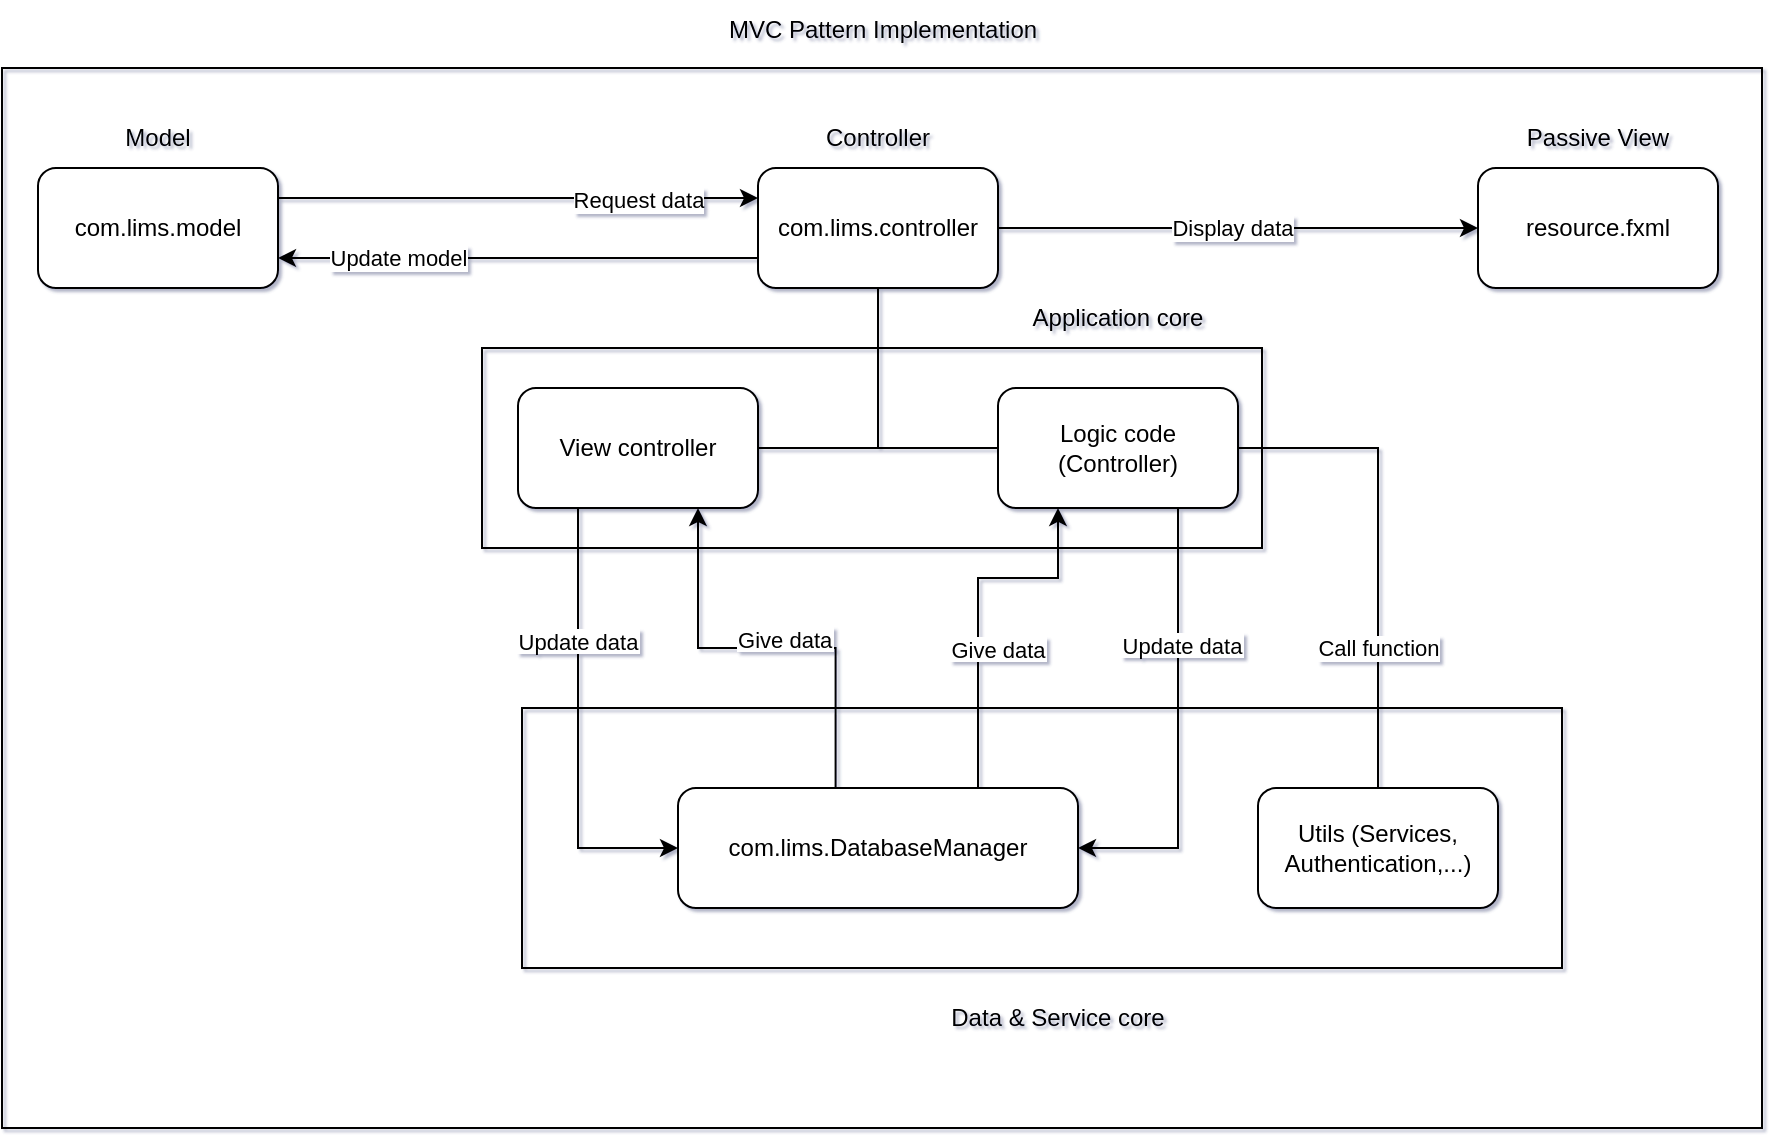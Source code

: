 <mxfile version="24.7.17">
  <diagram name="Page-1" id="SJ87eWfn9eQxjJyZifXm">
    <mxGraphModel dx="1373" dy="699" grid="1" gridSize="10" guides="1" tooltips="1" connect="1" arrows="1" fold="1" page="1" pageScale="1" pageWidth="1400" pageHeight="850" math="0" shadow="1">
      <root>
        <mxCell id="0" />
        <mxCell id="1" parent="0" />
        <mxCell id="C1T18Cza7Uqyj3mJv797-4" value="" style="rounded=0;whiteSpace=wrap;html=1;fillColor=none;" vertex="1" parent="1">
          <mxGeometry x="250" y="250" width="880" height="530" as="geometry" />
        </mxCell>
        <mxCell id="C1T18Cza7Uqyj3mJv797-5" value="MVC Pattern Implementation" style="text;html=1;align=center;verticalAlign=middle;resizable=0;points=[];autosize=1;strokeColor=none;fillColor=none;" vertex="1" parent="1">
          <mxGeometry x="600" y="216" width="180" height="30" as="geometry" />
        </mxCell>
        <mxCell id="C1T18Cza7Uqyj3mJv797-46" style="edgeStyle=orthogonalEdgeStyle;rounded=0;orthogonalLoop=1;jettySize=auto;html=1;entryX=0;entryY=0.25;entryDx=0;entryDy=0;exitX=1;exitY=0.25;exitDx=0;exitDy=0;" edge="1" parent="1" source="C1T18Cza7Uqyj3mJv797-6" target="C1T18Cza7Uqyj3mJv797-7">
          <mxGeometry relative="1" as="geometry" />
        </mxCell>
        <mxCell id="C1T18Cza7Uqyj3mJv797-50" value="Request data" style="edgeLabel;html=1;align=center;verticalAlign=middle;resizable=0;points=[];" vertex="1" connectable="0" parent="C1T18Cza7Uqyj3mJv797-46">
          <mxGeometry x="-0.253" y="-1" relative="1" as="geometry">
            <mxPoint x="90" as="offset" />
          </mxGeometry>
        </mxCell>
        <mxCell id="C1T18Cza7Uqyj3mJv797-6" value="com.lims.model" style="rounded=1;whiteSpace=wrap;html=1;" vertex="1" parent="1">
          <mxGeometry x="268" y="300" width="120" height="60" as="geometry" />
        </mxCell>
        <mxCell id="C1T18Cza7Uqyj3mJv797-43" style="edgeStyle=orthogonalEdgeStyle;rounded=0;orthogonalLoop=1;jettySize=auto;html=1;endArrow=none;endFill=0;" edge="1" parent="1" source="C1T18Cza7Uqyj3mJv797-7">
          <mxGeometry relative="1" as="geometry">
            <mxPoint x="688" y="440" as="targetPoint" />
          </mxGeometry>
        </mxCell>
        <mxCell id="C1T18Cza7Uqyj3mJv797-45" style="edgeStyle=orthogonalEdgeStyle;rounded=0;orthogonalLoop=1;jettySize=auto;html=1;" edge="1" parent="1" source="C1T18Cza7Uqyj3mJv797-7" target="C1T18Cza7Uqyj3mJv797-8">
          <mxGeometry relative="1" as="geometry" />
        </mxCell>
        <mxCell id="C1T18Cza7Uqyj3mJv797-52" value="Display data" style="edgeLabel;html=1;align=center;verticalAlign=middle;resizable=0;points=[];" vertex="1" connectable="0" parent="C1T18Cza7Uqyj3mJv797-45">
          <mxGeometry x="-0.024" y="-1" relative="1" as="geometry">
            <mxPoint y="-1" as="offset" />
          </mxGeometry>
        </mxCell>
        <mxCell id="C1T18Cza7Uqyj3mJv797-7" value="com.lims.controller" style="rounded=1;whiteSpace=wrap;html=1;" vertex="1" parent="1">
          <mxGeometry x="628" y="300" width="120" height="60" as="geometry" />
        </mxCell>
        <mxCell id="C1T18Cza7Uqyj3mJv797-8" value="resource.fxml" style="rounded=1;whiteSpace=wrap;html=1;" vertex="1" parent="1">
          <mxGeometry x="988" y="300" width="120" height="60" as="geometry" />
        </mxCell>
        <mxCell id="C1T18Cza7Uqyj3mJv797-9" value="Model" style="text;html=1;align=center;verticalAlign=middle;whiteSpace=wrap;rounded=0;" vertex="1" parent="1">
          <mxGeometry x="298" y="270" width="60" height="30" as="geometry" />
        </mxCell>
        <mxCell id="C1T18Cza7Uqyj3mJv797-10" value="Controller" style="text;html=1;align=center;verticalAlign=middle;whiteSpace=wrap;rounded=0;" vertex="1" parent="1">
          <mxGeometry x="658" y="270" width="60" height="30" as="geometry" />
        </mxCell>
        <mxCell id="C1T18Cza7Uqyj3mJv797-11" value="Passive View" style="text;html=1;align=center;verticalAlign=middle;whiteSpace=wrap;rounded=0;" vertex="1" parent="1">
          <mxGeometry x="998" y="270" width="100" height="30" as="geometry" />
        </mxCell>
        <mxCell id="C1T18Cza7Uqyj3mJv797-29" style="edgeStyle=orthogonalEdgeStyle;rounded=0;orthogonalLoop=1;jettySize=auto;html=1;entryX=0.25;entryY=1;entryDx=0;entryDy=0;exitX=0.75;exitY=0;exitDx=0;exitDy=0;" edge="1" parent="1" source="C1T18Cza7Uqyj3mJv797-12">
          <mxGeometry relative="1" as="geometry">
            <mxPoint x="738" y="539.97" as="sourcePoint" />
            <mxPoint x="778" y="469.97" as="targetPoint" />
            <Array as="points">
              <mxPoint x="738" y="505" />
              <mxPoint x="778" y="505" />
            </Array>
          </mxGeometry>
        </mxCell>
        <mxCell id="C1T18Cza7Uqyj3mJv797-30" value="Give data" style="edgeLabel;align=center;verticalAlign=middle;resizable=0;points=[];" vertex="1" connectable="0" parent="C1T18Cza7Uqyj3mJv797-29">
          <mxGeometry x="-0.047" y="-1" relative="1" as="geometry">
            <mxPoint x="9" y="16" as="offset" />
          </mxGeometry>
        </mxCell>
        <mxCell id="C1T18Cza7Uqyj3mJv797-35" style="edgeStyle=orthogonalEdgeStyle;rounded=0;orthogonalLoop=1;jettySize=auto;html=1;exitX=0.394;exitY=0.009;exitDx=0;exitDy=0;entryX=0.75;entryY=1;entryDx=0;entryDy=0;exitPerimeter=0;" edge="1" parent="1" source="C1T18Cza7Uqyj3mJv797-12" target="C1T18Cza7Uqyj3mJv797-20">
          <mxGeometry relative="1" as="geometry" />
        </mxCell>
        <mxCell id="C1T18Cza7Uqyj3mJv797-36" value="Give data" style="edgeLabel;align=center;verticalAlign=middle;resizable=0;points=[];" vertex="1" connectable="0" parent="C1T18Cza7Uqyj3mJv797-35">
          <mxGeometry x="-0.1" y="3" relative="1" as="geometry">
            <mxPoint x="-2" y="-8" as="offset" />
          </mxGeometry>
        </mxCell>
        <mxCell id="C1T18Cza7Uqyj3mJv797-12" value="com.lims.DatabaseManager" style="rounded=1;whiteSpace=wrap;html=1;" vertex="1" parent="1">
          <mxGeometry x="588" y="610" width="200" height="60" as="geometry" />
        </mxCell>
        <mxCell id="C1T18Cza7Uqyj3mJv797-37" style="edgeStyle=orthogonalEdgeStyle;rounded=0;orthogonalLoop=1;jettySize=auto;html=1;entryX=0;entryY=0.5;entryDx=0;entryDy=0;" edge="1" parent="1" source="C1T18Cza7Uqyj3mJv797-20" target="C1T18Cza7Uqyj3mJv797-12">
          <mxGeometry relative="1" as="geometry">
            <Array as="points">
              <mxPoint x="538" y="640" />
            </Array>
          </mxGeometry>
        </mxCell>
        <mxCell id="C1T18Cza7Uqyj3mJv797-38" value="Update data" style="edgeLabel;align=center;verticalAlign=middle;resizable=0;points=[];" vertex="1" connectable="0" parent="C1T18Cza7Uqyj3mJv797-37">
          <mxGeometry x="-0.365" relative="1" as="geometry">
            <mxPoint y="-4" as="offset" />
          </mxGeometry>
        </mxCell>
        <mxCell id="C1T18Cza7Uqyj3mJv797-40" style="edgeStyle=orthogonalEdgeStyle;rounded=0;orthogonalLoop=1;jettySize=auto;html=1;endArrow=none;endFill=0;" edge="1" parent="1" source="C1T18Cza7Uqyj3mJv797-20" target="C1T18Cza7Uqyj3mJv797-21">
          <mxGeometry relative="1" as="geometry" />
        </mxCell>
        <mxCell id="C1T18Cza7Uqyj3mJv797-47" style="edgeStyle=orthogonalEdgeStyle;rounded=0;orthogonalLoop=1;jettySize=auto;html=1;exitX=0;exitY=0.75;exitDx=0;exitDy=0;entryX=1;entryY=0.75;entryDx=0;entryDy=0;" edge="1" parent="1" source="C1T18Cza7Uqyj3mJv797-7" target="C1T18Cza7Uqyj3mJv797-6">
          <mxGeometry relative="1" as="geometry" />
        </mxCell>
        <mxCell id="C1T18Cza7Uqyj3mJv797-51" value="Update model" style="edgeLabel;html=1;align=center;verticalAlign=middle;resizable=0;points=[];" vertex="1" connectable="0" parent="C1T18Cza7Uqyj3mJv797-47">
          <mxGeometry x="-0.257" relative="1" as="geometry">
            <mxPoint x="-91" as="offset" />
          </mxGeometry>
        </mxCell>
        <mxCell id="C1T18Cza7Uqyj3mJv797-20" value="View controller" style="rounded=1;whiteSpace=wrap;html=1;" vertex="1" parent="1">
          <mxGeometry x="508" y="410" width="120" height="60" as="geometry" />
        </mxCell>
        <mxCell id="C1T18Cza7Uqyj3mJv797-32" style="edgeStyle=orthogonalEdgeStyle;rounded=0;orthogonalLoop=1;jettySize=auto;html=1;entryX=1;entryY=0.5;entryDx=0;entryDy=0;" edge="1" parent="1" source="C1T18Cza7Uqyj3mJv797-21" target="C1T18Cza7Uqyj3mJv797-12">
          <mxGeometry relative="1" as="geometry">
            <Array as="points">
              <mxPoint x="838" y="640" />
            </Array>
          </mxGeometry>
        </mxCell>
        <mxCell id="C1T18Cza7Uqyj3mJv797-33" value="Update data" style="edgeLabel;align=center;verticalAlign=middle;resizable=0;points=[];" vertex="1" connectable="0" parent="C1T18Cza7Uqyj3mJv797-32">
          <mxGeometry x="-0.19" y="2" relative="1" as="geometry">
            <mxPoint y="-21" as="offset" />
          </mxGeometry>
        </mxCell>
        <mxCell id="C1T18Cza7Uqyj3mJv797-21" value="Logic code (Controller)" style="rounded=1;whiteSpace=wrap;html=1;" vertex="1" parent="1">
          <mxGeometry x="748" y="410" width="120" height="60" as="geometry" />
        </mxCell>
        <mxCell id="C1T18Cza7Uqyj3mJv797-56" value="" style="rounded=0;whiteSpace=wrap;html=1;fillColor=none;" vertex="1" parent="1">
          <mxGeometry x="510" y="570" width="520" height="130" as="geometry" />
        </mxCell>
        <mxCell id="C1T18Cza7Uqyj3mJv797-55" style="edgeStyle=orthogonalEdgeStyle;rounded=0;orthogonalLoop=1;jettySize=auto;html=1;exitX=0.5;exitY=0;exitDx=0;exitDy=0;entryX=1;entryY=0.5;entryDx=0;entryDy=0;endArrow=none;endFill=0;" edge="1" parent="1" source="C1T18Cza7Uqyj3mJv797-53" target="C1T18Cza7Uqyj3mJv797-21">
          <mxGeometry relative="1" as="geometry" />
        </mxCell>
        <mxCell id="C1T18Cza7Uqyj3mJv797-62" value="Call function" style="edgeLabel;html=1;align=center;verticalAlign=middle;resizable=0;points=[];" vertex="1" connectable="0" parent="C1T18Cza7Uqyj3mJv797-55">
          <mxGeometry x="-0.177" y="-1" relative="1" as="geometry">
            <mxPoint x="-1" y="29" as="offset" />
          </mxGeometry>
        </mxCell>
        <mxCell id="C1T18Cza7Uqyj3mJv797-53" value="Utils (Services, Authentication,...)" style="rounded=1;whiteSpace=wrap;html=1;" vertex="1" parent="1">
          <mxGeometry x="878" y="610" width="120" height="60" as="geometry" />
        </mxCell>
        <mxCell id="C1T18Cza7Uqyj3mJv797-57" value="Data &amp;amp; Service core" style="text;html=1;align=center;verticalAlign=middle;whiteSpace=wrap;rounded=0;" vertex="1" parent="1">
          <mxGeometry x="718" y="710" width="120" height="30" as="geometry" />
        </mxCell>
        <mxCell id="C1T18Cza7Uqyj3mJv797-58" value="" style="rounded=0;whiteSpace=wrap;html=1;fillColor=none;" vertex="1" parent="1">
          <mxGeometry x="490" y="390" width="390" height="100" as="geometry" />
        </mxCell>
        <mxCell id="C1T18Cza7Uqyj3mJv797-60" value="Application core" style="text;html=1;align=center;verticalAlign=middle;whiteSpace=wrap;rounded=0;" vertex="1" parent="1">
          <mxGeometry x="748" y="360" width="120" height="30" as="geometry" />
        </mxCell>
      </root>
    </mxGraphModel>
  </diagram>
</mxfile>
